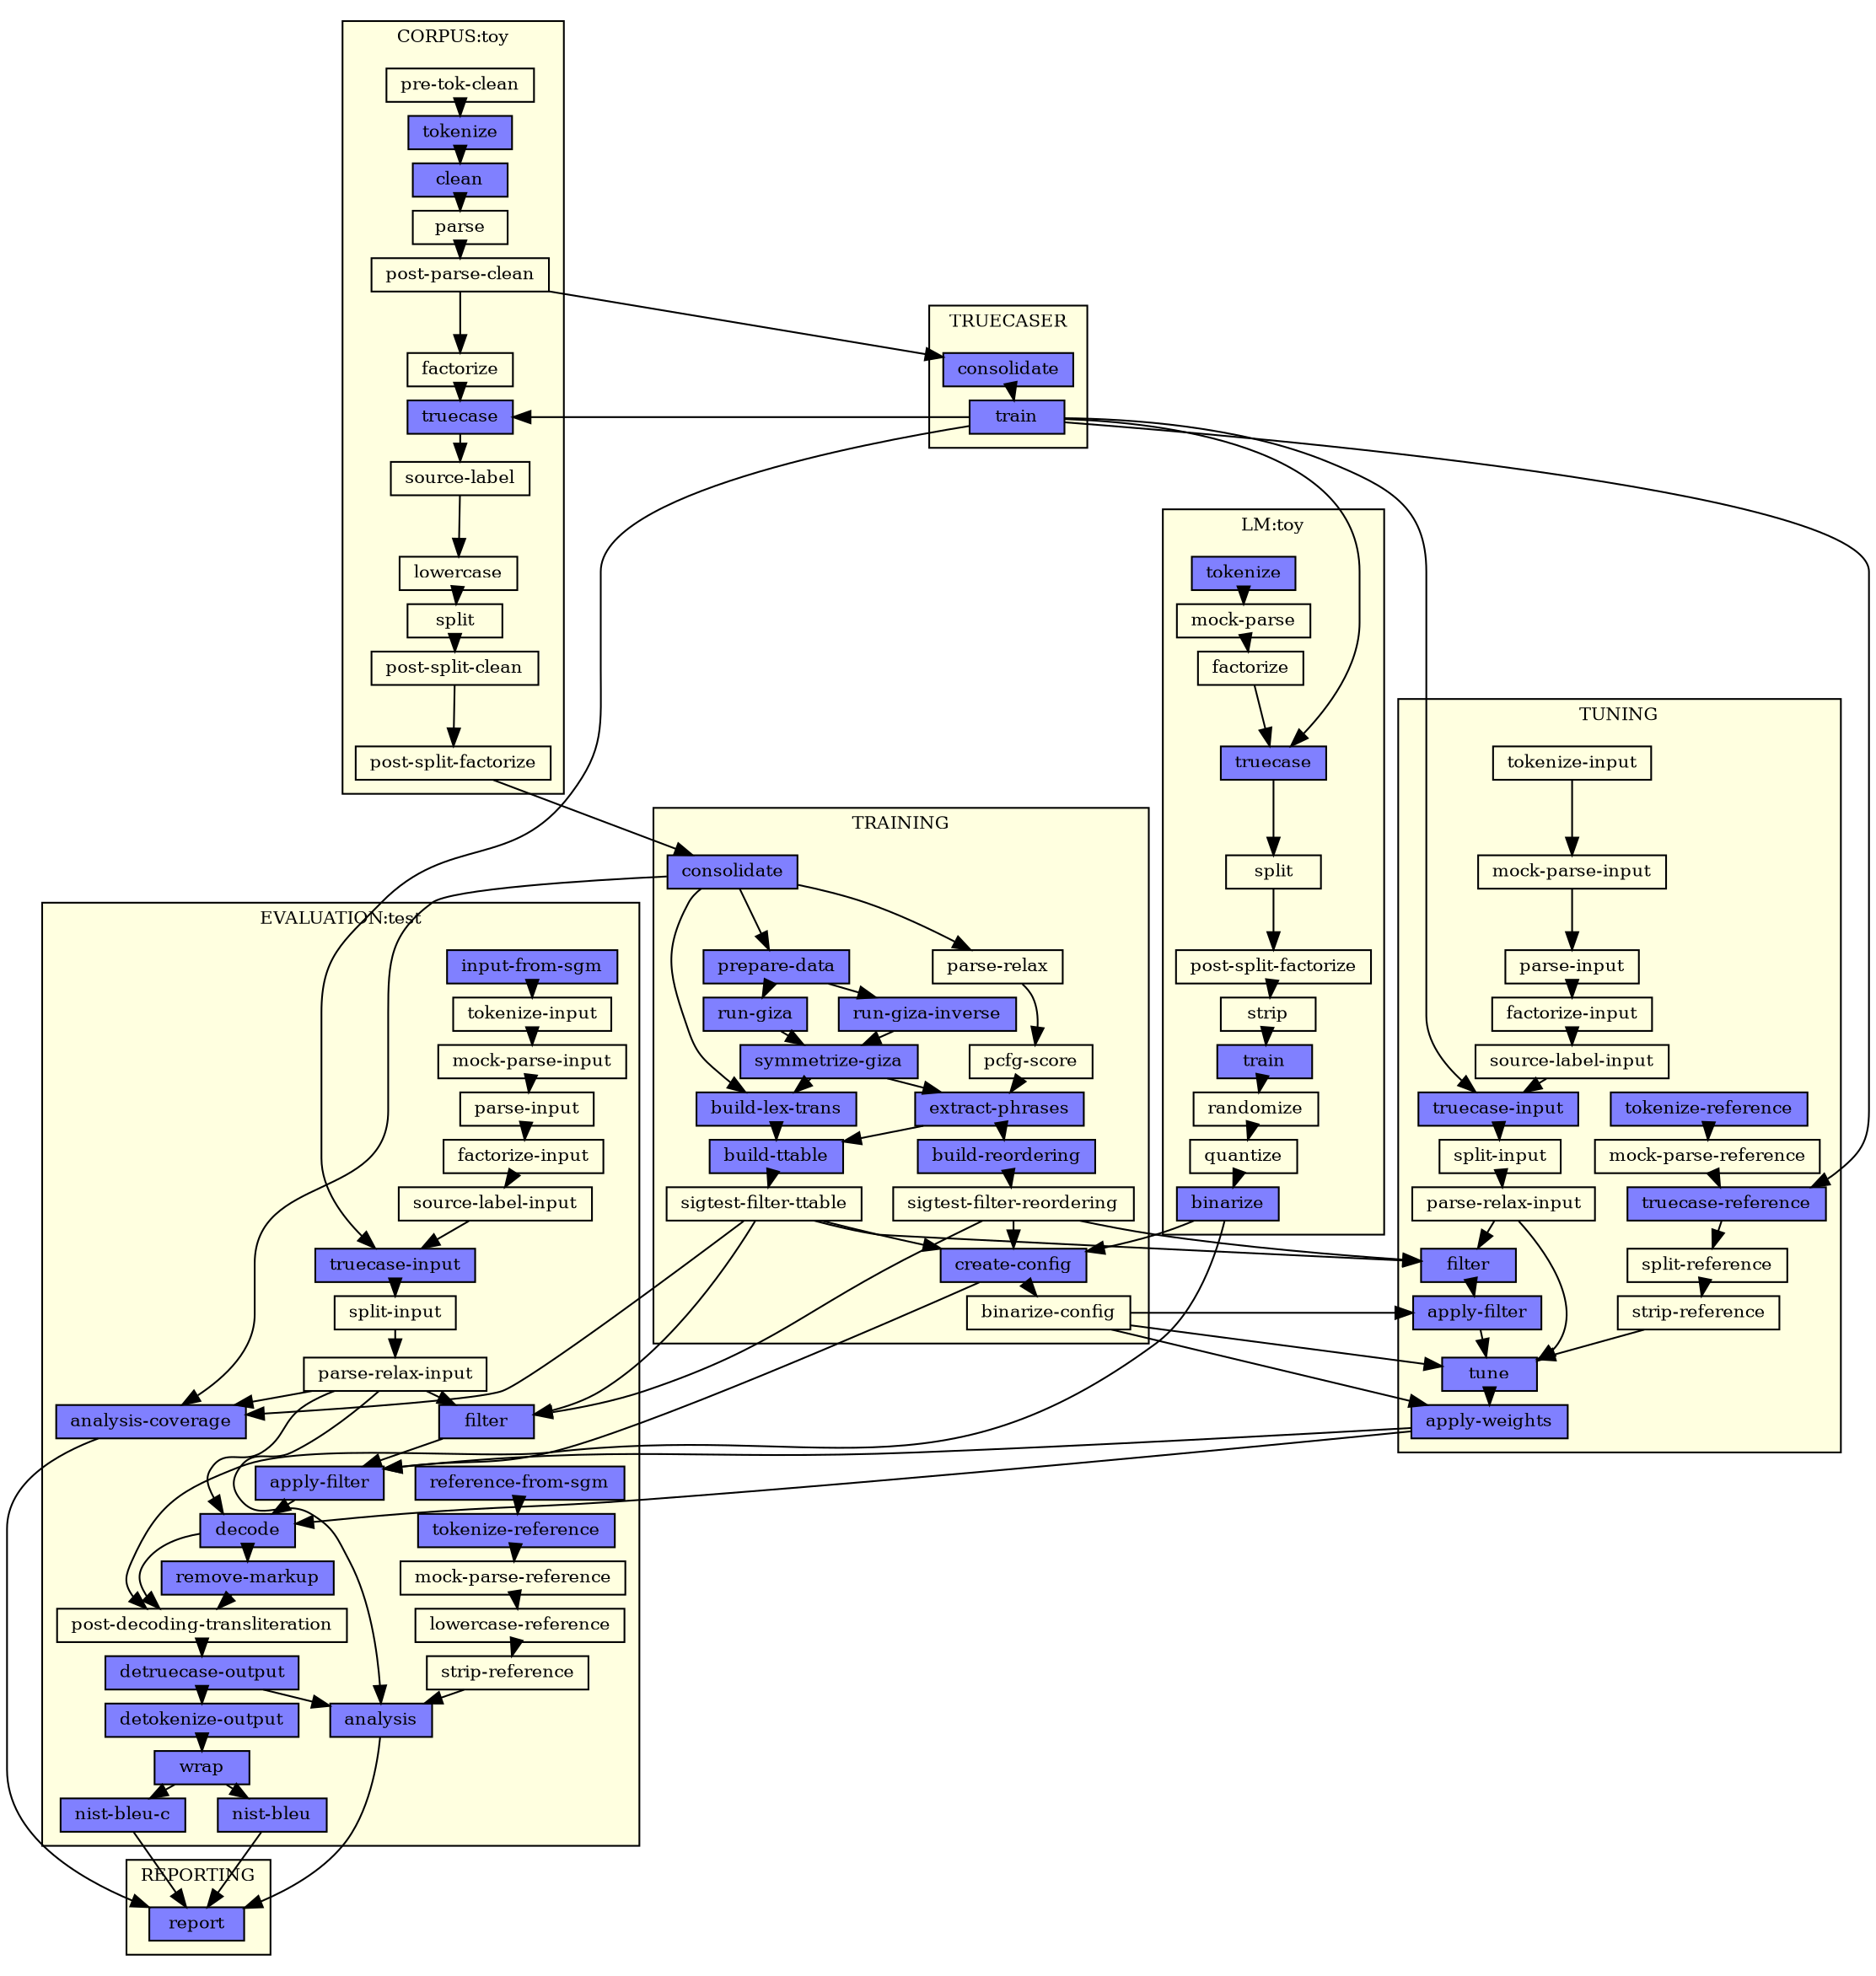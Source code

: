 digraph Experiment1 {
  ranksep=0;
  subgraph cluster_0 {
    fillcolor="lightyellow";
    shape=box;
    style=filled;
    fontsize=10;
    label="EVALUATION:test";
    1 [label="analysis-coverage",shape=box,fontsize=10,height=0,style=filled,fillcolor="#8080ff"];
    2 [label="analysis",shape=box,fontsize=10,height=0,style=filled,fillcolor="#8080ff"];
    3 [label="nist-bleu-c",shape=box,fontsize=10,height=0,style=filled,fillcolor="#8080ff"];
    4 [label="nist-bleu",shape=box,fontsize=10,height=0,style=filled,fillcolor="#8080ff"];
    5 [label="strip-reference",shape=box,fontsize=10,height=0,style=filled,fillcolor="lightyellow"];
    6 [label="lowercase-reference",shape=box,fontsize=10,height=0,style=filled,fillcolor="lightyellow"];
    7 [label="mock-parse-reference",shape=box,fontsize=10,height=0,style=filled,fillcolor="lightyellow"];
    8 [label="tokenize-reference",shape=box,fontsize=10,height=0,style=filled,fillcolor="#8080ff"];
    9 [label="reference-from-sgm",shape=box,fontsize=10,height=0,style=filled,fillcolor="#8080ff"];
    10 [label="wrap",shape=box,fontsize=10,height=0,style=filled,fillcolor="#8080ff"];
    11 [label="detokenize-output",shape=box,fontsize=10,height=0,style=filled,fillcolor="#8080ff"];
    12 [label="detruecase-output",shape=box,fontsize=10,height=0,style=filled,fillcolor="#8080ff"];
    13 [label="post-decoding-transliteration",shape=box,fontsize=10,height=0,style=filled,fillcolor="lightyellow"];
    14 [label="remove-markup",shape=box,fontsize=10,height=0,style=filled,fillcolor="#8080ff"];
    15 [label="decode",shape=box,fontsize=10,height=0,style=filled,fillcolor="#8080ff"];
    16 [label="apply-filter",shape=box,fontsize=10,height=0,style=filled,fillcolor="#8080ff"];
    17 [label="filter",shape=box,fontsize=10,height=0,style=filled,fillcolor="#8080ff"];
    18 [label="parse-relax-input",shape=box,fontsize=10,height=0,style=filled,fillcolor="lightyellow"];
    19 [label="split-input",shape=box,fontsize=10,height=0,style=filled,fillcolor="lightyellow"];
    20 [label="truecase-input",shape=box,fontsize=10,height=0,style=filled,fillcolor="#8080ff"];
    21 [label="source-label-input",shape=box,fontsize=10,height=0,style=filled,fillcolor="lightyellow"];
    22 [label="factorize-input",shape=box,fontsize=10,height=0,style=filled,fillcolor="lightyellow"];
    80 [label="parse-input",shape=box,fontsize=10,height=0,style=filled,fillcolor="lightyellow"];
    81 [label="mock-parse-input",shape=box,fontsize=10,height=0,style=filled,fillcolor="lightyellow"];
    82 [label="tokenize-input",shape=box,fontsize=10,height=0,style=filled,fillcolor="lightyellow"];
    83 [label="input-from-sgm",shape=box,fontsize=10,height=0,style=filled,fillcolor="#8080ff"];
  }
  subgraph cluster_1 {
    fillcolor="lightyellow";
    shape=box;
    style=filled;
    fontsize=10;
    label="TRUECASER";
    66 [label="train",shape=box,fontsize=10,height=0,style=filled,fillcolor="#8080ff"];
    67 [label="consolidate",shape=box,fontsize=10,height=0,style=filled,fillcolor="#8080ff"];
  }
  subgraph cluster_2 {
    fillcolor="lightyellow";
    shape=box;
    style=filled;
    fontsize=10;
    label="LM:toy";
    55 [label="binarize",shape=box,fontsize=10,height=0,style=filled,fillcolor="#8080ff"];
    56 [label="quantize",shape=box,fontsize=10,height=0,style=filled,fillcolor="lightyellow"];
    57 [label="randomize",shape=box,fontsize=10,height=0,style=filled,fillcolor="lightyellow"];
    58 [label="train",shape=box,fontsize=10,height=0,style=filled,fillcolor="#8080ff"];
    59 [label="strip",shape=box,fontsize=10,height=0,style=filled,fillcolor="lightyellow"];
    60 [label="post-split-factorize",shape=box,fontsize=10,height=0,style=filled,fillcolor="lightyellow"];
    61 [label="split",shape=box,fontsize=10,height=0,style=filled,fillcolor="lightyellow"];
    62 [label="truecase",shape=box,fontsize=10,height=0,style=filled,fillcolor="#8080ff"];
    63 [label="factorize",shape=box,fontsize=10,height=0,style=filled,fillcolor="lightyellow"];
    64 [label="mock-parse",shape=box,fontsize=10,height=0,style=filled,fillcolor="lightyellow"];
    65 [label="tokenize",shape=box,fontsize=10,height=0,style=filled,fillcolor="#8080ff"];
  }
  subgraph cluster_3 {
    fillcolor="lightyellow";
    shape=box;
    style=filled;
    fontsize=10;
    label="TUNING";
    23 [label="apply-weights",shape=box,fontsize=10,height=0,style=filled,fillcolor="#8080ff"];
    24 [label="tune",shape=box,fontsize=10,height=0,style=filled,fillcolor="#8080ff"];
    25 [label="apply-filter",shape=box,fontsize=10,height=0,style=filled,fillcolor="#8080ff"];
    26 [label="filter",shape=box,fontsize=10,height=0,style=filled,fillcolor="#8080ff"];
    27 [label="strip-reference",shape=box,fontsize=10,height=0,style=filled,fillcolor="lightyellow"];
    28 [label="split-reference",shape=box,fontsize=10,height=0,style=filled,fillcolor="lightyellow"];
    29 [label="truecase-reference",shape=box,fontsize=10,height=0,style=filled,fillcolor="#8080ff"];
    30 [label="mock-parse-reference",shape=box,fontsize=10,height=0,style=filled,fillcolor="lightyellow"];
    31 [label="tokenize-reference",shape=box,fontsize=10,height=0,style=filled,fillcolor="#8080ff"];
    32 [label="parse-relax-input",shape=box,fontsize=10,height=0,style=filled,fillcolor="lightyellow"];
    33 [label="split-input",shape=box,fontsize=10,height=0,style=filled,fillcolor="lightyellow"];
    34 [label="truecase-input",shape=box,fontsize=10,height=0,style=filled,fillcolor="#8080ff"];
    35 [label="source-label-input",shape=box,fontsize=10,height=0,style=filled,fillcolor="lightyellow"];
    36 [label="factorize-input",shape=box,fontsize=10,height=0,style=filled,fillcolor="lightyellow"];
    37 [label="parse-input",shape=box,fontsize=10,height=0,style=filled,fillcolor="lightyellow"];
    38 [label="mock-parse-input",shape=box,fontsize=10,height=0,style=filled,fillcolor="lightyellow"];
    39 [label="tokenize-input",shape=box,fontsize=10,height=0,style=filled,fillcolor="lightyellow"];
  }
  subgraph cluster_4 {
    fillcolor="lightyellow";
    shape=box;
    style=filled;
    fontsize=10;
    label="CORPUS:toy";
    68 [label="post-split-factorize",shape=box,fontsize=10,height=0,style=filled,fillcolor="lightyellow"];
    69 [label="post-split-clean",shape=box,fontsize=10,height=0,style=filled,fillcolor="lightyellow"];
    70 [label="split",shape=box,fontsize=10,height=0,style=filled,fillcolor="lightyellow"];
    71 [label="lowercase",shape=box,fontsize=10,height=0,style=filled,fillcolor="lightyellow"];
    72 [label="source-label",shape=box,fontsize=10,height=0,style=filled,fillcolor="lightyellow"];
    73 [label="truecase",shape=box,fontsize=10,height=0,style=filled,fillcolor="#8080ff"];
    74 [label="factorize",shape=box,fontsize=10,height=0,style=filled,fillcolor="lightyellow"];
    75 [label="post-parse-clean",shape=box,fontsize=10,height=0,style=filled,fillcolor="lightyellow"];
    76 [label="parse",shape=box,fontsize=10,height=0,style=filled,fillcolor="lightyellow"];
    77 [label="clean",shape=box,fontsize=10,height=0,style=filled,fillcolor="#8080ff"];
    78 [label="tokenize",shape=box,fontsize=10,height=0,style=filled,fillcolor="#8080ff"];
    79 [label="pre-tok-clean",shape=box,fontsize=10,height=0,style=filled,fillcolor="lightyellow"];
  }
  subgraph cluster_5 {
    fillcolor="lightyellow";
    shape=box;
    style=filled;
    fontsize=10;
    label="TRAINING";
    40 [label="binarize-config",shape=box,fontsize=10,height=0,style=filled,fillcolor="lightyellow"];
    41 [label="create-config",shape=box,fontsize=10,height=0,style=filled,fillcolor="#8080ff"];
    42 [label="sigtest-filter-reordering",shape=box,fontsize=10,height=0,style=filled,fillcolor="lightyellow"];
    43 [label="sigtest-filter-ttable",shape=box,fontsize=10,height=0,style=filled,fillcolor="lightyellow"];
    44 [label="build-ttable",shape=box,fontsize=10,height=0,style=filled,fillcolor="#8080ff"];
    45 [label="build-reordering",shape=box,fontsize=10,height=0,style=filled,fillcolor="#8080ff"];
    46 [label="extract-phrases",shape=box,fontsize=10,height=0,style=filled,fillcolor="#8080ff"];
    47 [label="pcfg-score",shape=box,fontsize=10,height=0,style=filled,fillcolor="lightyellow"];
    48 [label="parse-relax",shape=box,fontsize=10,height=0,style=filled,fillcolor="lightyellow"];
    49 [label="build-lex-trans",shape=box,fontsize=10,height=0,style=filled,fillcolor="#8080ff"];
    50 [label="symmetrize-giza",shape=box,fontsize=10,height=0,style=filled,fillcolor="#8080ff"];
    51 [label="run-giza-inverse",shape=box,fontsize=10,height=0,style=filled,fillcolor="#8080ff"];
    52 [label="run-giza",shape=box,fontsize=10,height=0,style=filled,fillcolor="#8080ff"];
    53 [label="prepare-data",shape=box,fontsize=10,height=0,style=filled,fillcolor="#8080ff"];
    54 [label="consolidate",shape=box,fontsize=10,height=0,style=filled,fillcolor="#8080ff"];
  }
  subgraph cluster_6 {
    fillcolor="lightyellow";
    shape=box;
    style=filled;
    fontsize=10;
    label="REPORTING";
    0 [label="report",shape=box,fontsize=10,height=0,style=filled,fillcolor="#8080ff"];
  }
  1 -> 0;
  2 -> 0;
  3 -> 0;
  4 -> 0;
  18 -> 1;
  43 -> 1;
  54 -> 1;
  5 -> 2;
  12 -> 2;
  18 -> 2;
  10 -> 3;
  10 -> 4;
  6 -> 5;
  7 -> 6;
  8 -> 7;
  9 -> 8;
  11 -> 10;
  12 -> 11;
  13 -> 12;
  14 -> 13;
  15 -> 13;
  55 -> 13;
  15 -> 14;
  16 -> 15;
  18 -> 15;
  23 -> 15;
  17 -> 16;
  23 -> 16;
  41 -> 16;
  18 -> 17;
  42 -> 17;
  43 -> 17;
  19 -> 18;
  20 -> 19;
  21 -> 20;
  66 -> 20;
  22 -> 21;
  80 -> 22;
  24 -> 23;
  40 -> 23;
  25 -> 24;
  27 -> 24;
  32 -> 24;
  40 -> 24;
  26 -> 25;
  40 -> 25;
  32 -> 26;
  42 -> 26;
  43 -> 26;
  28 -> 27;
  29 -> 28;
  30 -> 29;
  66 -> 29;
  31 -> 30;
  33 -> 32;
  34 -> 33;
  35 -> 34;
  66 -> 34;
  36 -> 35;
  37 -> 36;
  38 -> 37;
  39 -> 38;
  41 -> 40;
  42 -> 41;
  43 -> 41;
  55 -> 41;
  45 -> 42;
  44 -> 43;
  46 -> 44;
  49 -> 44;
  46 -> 45;
  47 -> 46;
  50 -> 46;
  48 -> 47;
  54 -> 48;
  50 -> 49;
  54 -> 49;
  51 -> 50;
  52 -> 50;
  53 -> 51;
  53 -> 52;
  54 -> 53;
  68 -> 54;
  56 -> 55;
  57 -> 56;
  58 -> 57;
  59 -> 58;
  60 -> 59;
  61 -> 60;
  62 -> 61;
  63 -> 62;
  66 -> 62;
  64 -> 63;
  65 -> 64;
  67 -> 66;
  75 -> 67;
  69 -> 68;
  70 -> 69;
  71 -> 70;
  72 -> 71;
  73 -> 72;
  66 -> 73;
  74 -> 73;
  75 -> 74;
  76 -> 75;
  77 -> 76;
  78 -> 77;
  79 -> 78;
  81 -> 80;
  82 -> 81;
  83 -> 82;
}
